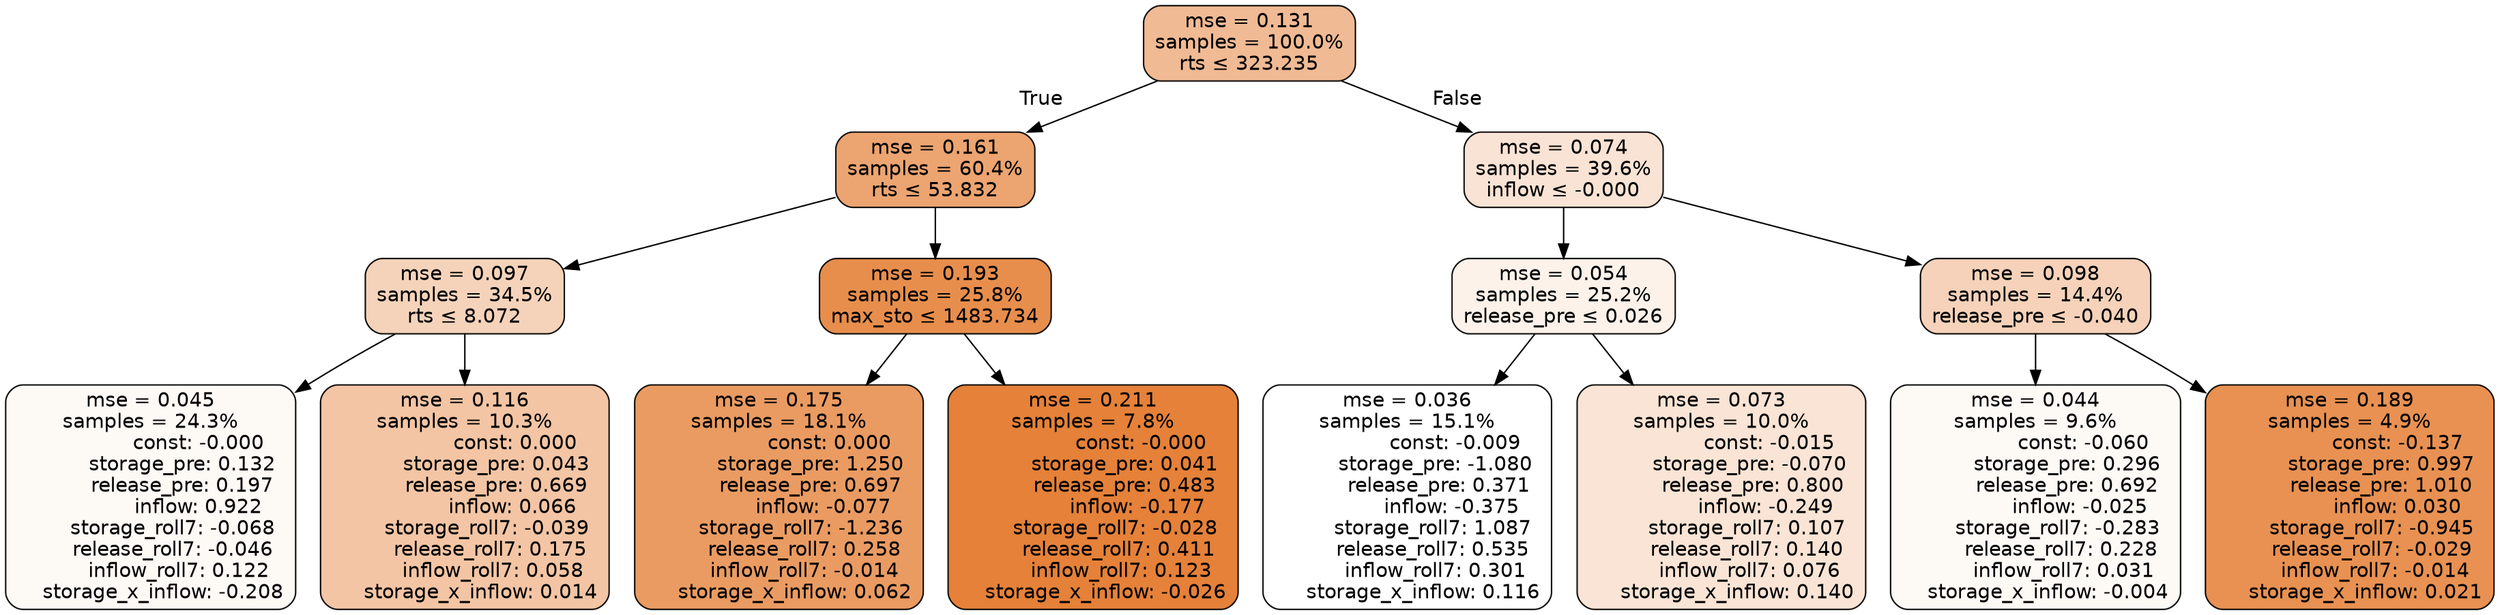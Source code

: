 digraph tree {
bgcolor="transparent"
node [shape=rectangle, style="filled, rounded", color="black", fontname=helvetica] ;
edge [fontname=helvetica] ;
	"0" [label="mse = 0.131
samples = 100.0%
rts &le; 323.235", fillcolor="#f0ba94"]
	"1" [label="mse = 0.161
samples = 60.4%
rts &le; 53.832", fillcolor="#eca471"]
	"2" [label="mse = 0.097
samples = 34.5%
rts &le; 8.072", fillcolor="#f5d3ba"]
	"3" [label="mse = 0.045
samples = 24.3%
               const: -0.000
          storage_pre: 0.132
          release_pre: 0.197
               inflow: 0.922
       storage_roll7: -0.068
       release_roll7: -0.046
         inflow_roll7: 0.122
    storage_x_inflow: -0.208", fillcolor="#fdf9f5"]
	"4" [label="mse = 0.116
samples = 10.3%
                const: 0.000
          storage_pre: 0.043
          release_pre: 0.669
               inflow: 0.066
       storage_roll7: -0.039
        release_roll7: 0.175
         inflow_roll7: 0.058
     storage_x_inflow: 0.014", fillcolor="#f3c5a4"]
	"5" [label="mse = 0.193
samples = 25.8%
max_sto &le; 1483.734", fillcolor="#e78e4d"]
	"6" [label="mse = 0.175
samples = 18.1%
                const: 0.000
          storage_pre: 1.250
          release_pre: 0.697
              inflow: -0.077
       storage_roll7: -1.236
        release_roll7: 0.258
        inflow_roll7: -0.014
     storage_x_inflow: 0.062", fillcolor="#ea9b62"]
	"7" [label="mse = 0.211
samples = 7.8%
               const: -0.000
          storage_pre: 0.041
          release_pre: 0.483
              inflow: -0.177
       storage_roll7: -0.028
        release_roll7: 0.411
         inflow_roll7: 0.123
    storage_x_inflow: -0.026", fillcolor="#e58139"]
	"8" [label="mse = 0.074
samples = 39.6%
inflow &le; -0.000", fillcolor="#f9e3d4"]
	"9" [label="mse = 0.054
samples = 25.2%
release_pre &le; 0.026", fillcolor="#fcf2ea"]
	"10" [label="mse = 0.036
samples = 15.1%
               const: -0.009
         storage_pre: -1.080
          release_pre: 0.371
              inflow: -0.375
        storage_roll7: 1.087
        release_roll7: 0.535
         inflow_roll7: 0.301
     storage_x_inflow: 0.116", fillcolor="#ffffff"]
	"11" [label="mse = 0.073
samples = 10.0%
               const: -0.015
         storage_pre: -0.070
          release_pre: 0.800
              inflow: -0.249
        storage_roll7: 0.107
        release_roll7: 0.140
         inflow_roll7: 0.076
     storage_x_inflow: 0.140", fillcolor="#f9e4d5"]
	"12" [label="mse = 0.098
samples = 14.4%
release_pre &le; -0.040", fillcolor="#f5d2b9"]
	"13" [label="mse = 0.044
samples = 9.6%
               const: -0.060
          storage_pre: 0.296
          release_pre: 0.692
              inflow: -0.025
       storage_roll7: -0.283
        release_roll7: 0.228
         inflow_roll7: 0.031
    storage_x_inflow: -0.004", fillcolor="#fdf9f5"]
	"14" [label="mse = 0.189
samples = 4.9%
               const: -0.137
          storage_pre: 0.997
          release_pre: 1.010
               inflow: 0.030
       storage_roll7: -0.945
       release_roll7: -0.029
        inflow_roll7: -0.014
     storage_x_inflow: 0.021", fillcolor="#e89152"]

	"0" -> "1" [labeldistance=2.5, labelangle=45, headlabel="True"]
	"1" -> "2"
	"2" -> "3"
	"2" -> "4"
	"1" -> "5"
	"5" -> "6"
	"5" -> "7"
	"0" -> "8" [labeldistance=2.5, labelangle=-45, headlabel="False"]
	"8" -> "9"
	"9" -> "10"
	"9" -> "11"
	"8" -> "12"
	"12" -> "13"
	"12" -> "14"
}